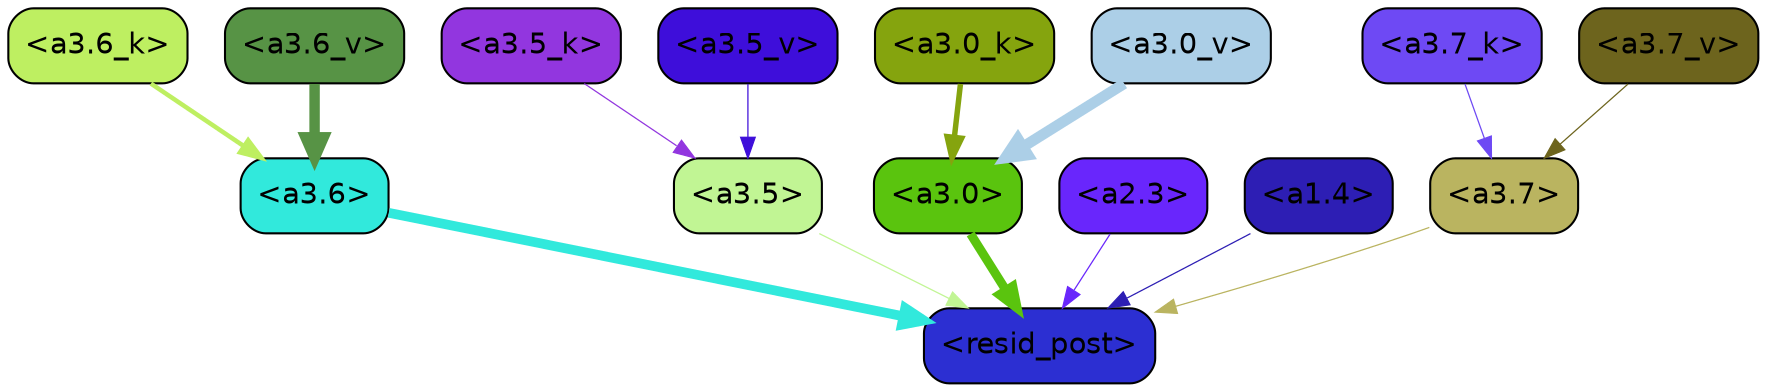 strict digraph "" {
	graph [bgcolor=transparent,
		layout=dot,
		overlap=false,
		splines=true
	];
	"<a3.7>"	[color=black,
		fillcolor="#bab460",
		fontname=Helvetica,
		shape=box,
		style="filled, rounded"];
	"<resid_post>"	[color=black,
		fillcolor="#2c2fd2",
		fontname=Helvetica,
		shape=box,
		style="filled, rounded"];
	"<a3.7>" -> "<resid_post>"	[color="#bab460",
		penwidth=0.6];
	"<a3.6>"	[color=black,
		fillcolor="#31e9dc",
		fontname=Helvetica,
		shape=box,
		style="filled, rounded"];
	"<a3.6>" -> "<resid_post>"	[color="#31e9dc",
		penwidth=4.646730065345764];
	"<a3.5>"	[color=black,
		fillcolor="#c1f594",
		fontname=Helvetica,
		shape=box,
		style="filled, rounded"];
	"<a3.5>" -> "<resid_post>"	[color="#c1f594",
		penwidth=0.6];
	"<a3.0>"	[color=black,
		fillcolor="#5ac40e",
		fontname=Helvetica,
		shape=box,
		style="filled, rounded"];
	"<a3.0>" -> "<resid_post>"	[color="#5ac40e",
		penwidth=4.323132634162903];
	"<a2.3>"	[color=black,
		fillcolor="#6926fc",
		fontname=Helvetica,
		shape=box,
		style="filled, rounded"];
	"<a2.3>" -> "<resid_post>"	[color="#6926fc",
		penwidth=0.6];
	"<a1.4>"	[color=black,
		fillcolor="#2d1eb4",
		fontname=Helvetica,
		shape=box,
		style="filled, rounded"];
	"<a1.4>" -> "<resid_post>"	[color="#2d1eb4",
		penwidth=0.6];
	"<a3.7_k>"	[color=black,
		fillcolor="#6e49f4",
		fontname=Helvetica,
		shape=box,
		style="filled, rounded"];
	"<a3.7_k>" -> "<a3.7>"	[color="#6e49f4",
		penwidth=0.6];
	"<a3.6_k>"	[color=black,
		fillcolor="#beef61",
		fontname=Helvetica,
		shape=box,
		style="filled, rounded"];
	"<a3.6_k>" -> "<a3.6>"	[color="#beef61",
		penwidth=2.174198240041733];
	"<a3.5_k>"	[color=black,
		fillcolor="#9236df",
		fontname=Helvetica,
		shape=box,
		style="filled, rounded"];
	"<a3.5_k>" -> "<a3.5>"	[color="#9236df",
		penwidth=0.6];
	"<a3.0_k>"	[color=black,
		fillcolor="#85a40e",
		fontname=Helvetica,
		shape=box,
		style="filled, rounded"];
	"<a3.0_k>" -> "<a3.0>"	[color="#85a40e",
		penwidth=2.6274144649505615];
	"<a3.7_v>"	[color=black,
		fillcolor="#6d641d",
		fontname=Helvetica,
		shape=box,
		style="filled, rounded"];
	"<a3.7_v>" -> "<a3.7>"	[color="#6d641d",
		penwidth=0.6];
	"<a3.6_v>"	[color=black,
		fillcolor="#579345",
		fontname=Helvetica,
		shape=box,
		style="filled, rounded"];
	"<a3.6_v>" -> "<a3.6>"	[color="#579345",
		penwidth=5.002329230308533];
	"<a3.5_v>"	[color=black,
		fillcolor="#3e0eda",
		fontname=Helvetica,
		shape=box,
		style="filled, rounded"];
	"<a3.5_v>" -> "<a3.5>"	[color="#3e0eda",
		penwidth=0.6];
	"<a3.0_v>"	[color=black,
		fillcolor="#accfe7",
		fontname=Helvetica,
		shape=box,
		style="filled, rounded"];
	"<a3.0_v>" -> "<a3.0>"	[color="#accfe7",
		penwidth=5.188832879066467];
}
